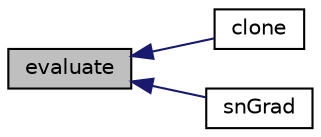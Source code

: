 digraph "evaluate"
{
  bgcolor="transparent";
  edge [fontname="Helvetica",fontsize="10",labelfontname="Helvetica",labelfontsize="10"];
  node [fontname="Helvetica",fontsize="10",shape=record];
  rankdir="LR";
  Node47 [label="evaluate",height=0.2,width=0.4,color="black", fillcolor="grey75", style="filled", fontcolor="black"];
  Node47 -> Node48 [dir="back",color="midnightblue",fontsize="10",style="solid",fontname="Helvetica"];
  Node48 [label="clone",height=0.2,width=0.4,color="black",URL="$a22757.html#a6dfbb046cc414bcb0ee27a1646815537",tooltip="Construct and return a clone setting internal field reference. "];
  Node47 -> Node49 [dir="back",color="midnightblue",fontsize="10",style="solid",fontname="Helvetica"];
  Node49 [label="snGrad",height=0.2,width=0.4,color="black",URL="$a22757.html#a7ae0bb2e7f7a4650a14fd689450c52ee",tooltip="Return gradient at boundary. "];
}
